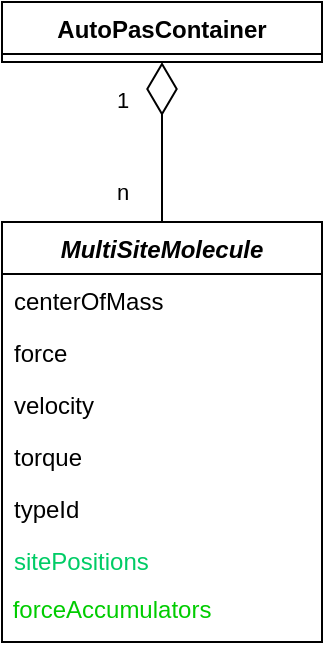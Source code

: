 <mxfile version="23.0.2" type="github">
  <diagram id="C5RBs43oDa-KdzZeNtuy" name="Page-1">
    <mxGraphModel dx="1364" dy="766" grid="1" gridSize="10" guides="1" tooltips="1" connect="1" arrows="1" fold="1" page="1" pageScale="1" pageWidth="827" pageHeight="1169" math="0" shadow="0">
      <root>
        <mxCell id="WIyWlLk6GJQsqaUBKTNV-0" />
        <mxCell id="WIyWlLk6GJQsqaUBKTNV-1" parent="WIyWlLk6GJQsqaUBKTNV-0" />
        <mxCell id="zkfFHV4jXpPFQw0GAbJ--0" value="MultiSiteMolecule" style="swimlane;fontStyle=3;align=center;verticalAlign=top;childLayout=stackLayout;horizontal=1;startSize=26;horizontalStack=0;resizeParent=1;resizeLast=0;collapsible=1;marginBottom=0;rounded=0;shadow=0;strokeWidth=1;" parent="WIyWlLk6GJQsqaUBKTNV-1" vertex="1">
          <mxGeometry x="520" y="300" width="160" height="210" as="geometry">
            <mxRectangle x="230" y="140" width="160" height="26" as="alternateBounds" />
          </mxGeometry>
        </mxCell>
        <mxCell id="zkfFHV4jXpPFQw0GAbJ--1" value="centerOfMass" style="text;align=left;verticalAlign=top;spacingLeft=4;spacingRight=4;overflow=hidden;rotatable=0;points=[[0,0.5],[1,0.5]];portConstraint=eastwest;" parent="zkfFHV4jXpPFQw0GAbJ--0" vertex="1">
          <mxGeometry y="26" width="160" height="26" as="geometry" />
        </mxCell>
        <mxCell id="zkfFHV4jXpPFQw0GAbJ--2" value="force" style="text;align=left;verticalAlign=top;spacingLeft=4;spacingRight=4;overflow=hidden;rotatable=0;points=[[0,0.5],[1,0.5]];portConstraint=eastwest;rounded=0;shadow=0;html=0;" parent="zkfFHV4jXpPFQw0GAbJ--0" vertex="1">
          <mxGeometry y="52" width="160" height="26" as="geometry" />
        </mxCell>
        <mxCell id="4_-uSsAiofliEu4U0-wL-6" value="velocity" style="text;align=left;verticalAlign=top;spacingLeft=4;spacingRight=4;overflow=hidden;rotatable=0;points=[[0,0.5],[1,0.5]];portConstraint=eastwest;rounded=0;shadow=0;html=0;" parent="zkfFHV4jXpPFQw0GAbJ--0" vertex="1">
          <mxGeometry y="78" width="160" height="26" as="geometry" />
        </mxCell>
        <mxCell id="4_-uSsAiofliEu4U0-wL-7" value="torque" style="text;align=left;verticalAlign=top;spacingLeft=4;spacingRight=4;overflow=hidden;rotatable=0;points=[[0,0.5],[1,0.5]];portConstraint=eastwest;rounded=0;shadow=0;html=0;" parent="zkfFHV4jXpPFQw0GAbJ--0" vertex="1">
          <mxGeometry y="104" width="160" height="26" as="geometry" />
        </mxCell>
        <mxCell id="4_-uSsAiofliEu4U0-wL-8" value="typeId" style="text;align=left;verticalAlign=top;spacingLeft=4;spacingRight=4;overflow=hidden;rotatable=0;points=[[0,0.5],[1,0.5]];portConstraint=eastwest;rounded=0;shadow=0;html=0;" parent="zkfFHV4jXpPFQw0GAbJ--0" vertex="1">
          <mxGeometry y="130" width="160" height="26" as="geometry" />
        </mxCell>
        <mxCell id="4_-uSsAiofliEu4U0-wL-13" value="sitePositions" style="text;align=left;verticalAlign=top;spacingLeft=4;spacingRight=4;overflow=hidden;rotatable=0;points=[[0,0.5],[1,0.5]];portConstraint=eastwest;rounded=0;shadow=0;html=0;fontColor=#00CC66;" parent="zkfFHV4jXpPFQw0GAbJ--0" vertex="1">
          <mxGeometry y="156" width="160" height="24" as="geometry" />
        </mxCell>
        <mxCell id="7V7VRjRtvlTxieTgL1tR-0" value="&lt;font color=&quot;#00cc00&quot;&gt;&amp;nbsp;forceAccumulators&lt;/font&gt;" style="text;whiteSpace=wrap;html=1;" parent="zkfFHV4jXpPFQw0GAbJ--0" vertex="1">
          <mxGeometry y="180" width="160" height="20" as="geometry" />
        </mxCell>
        <mxCell id="zkfFHV4jXpPFQw0GAbJ--17" value="AutoPasContainer" style="swimlane;fontStyle=1;align=center;verticalAlign=top;childLayout=stackLayout;horizontal=1;startSize=26;horizontalStack=0;resizeParent=1;resizeLast=0;collapsible=1;marginBottom=0;rounded=0;shadow=0;strokeWidth=1;" parent="WIyWlLk6GJQsqaUBKTNV-1" vertex="1">
          <mxGeometry x="520" y="190" width="160" height="30" as="geometry">
            <mxRectangle x="550" y="140" width="160" height="26" as="alternateBounds" />
          </mxGeometry>
        </mxCell>
        <mxCell id="4_-uSsAiofliEu4U0-wL-10" value="" style="endArrow=diamondThin;endFill=0;endSize=24;html=1;rounded=0;entryX=0.5;entryY=1;entryDx=0;entryDy=0;exitX=0.5;exitY=0;exitDx=0;exitDy=0;" parent="WIyWlLk6GJQsqaUBKTNV-1" source="zkfFHV4jXpPFQw0GAbJ--0" target="zkfFHV4jXpPFQw0GAbJ--17" edge="1">
          <mxGeometry width="160" relative="1" as="geometry">
            <mxPoint x="300" y="240" as="sourcePoint" />
            <mxPoint x="460" y="240" as="targetPoint" />
          </mxGeometry>
        </mxCell>
        <mxCell id="4_-uSsAiofliEu4U0-wL-11" value="1" style="edgeLabel;html=1;align=center;verticalAlign=middle;resizable=0;points=[];" parent="4_-uSsAiofliEu4U0-wL-10" vertex="1" connectable="0">
          <mxGeometry x="0.541" y="-1" relative="1" as="geometry">
            <mxPoint x="-21" as="offset" />
          </mxGeometry>
        </mxCell>
        <mxCell id="4_-uSsAiofliEu4U0-wL-12" value="n" style="edgeLabel;html=1;align=center;verticalAlign=middle;resizable=0;points=[];" parent="4_-uSsAiofliEu4U0-wL-10" vertex="1" connectable="0">
          <mxGeometry x="-0.63" y="-2" relative="1" as="geometry">
            <mxPoint x="-22" as="offset" />
          </mxGeometry>
        </mxCell>
      </root>
    </mxGraphModel>
  </diagram>
</mxfile>
